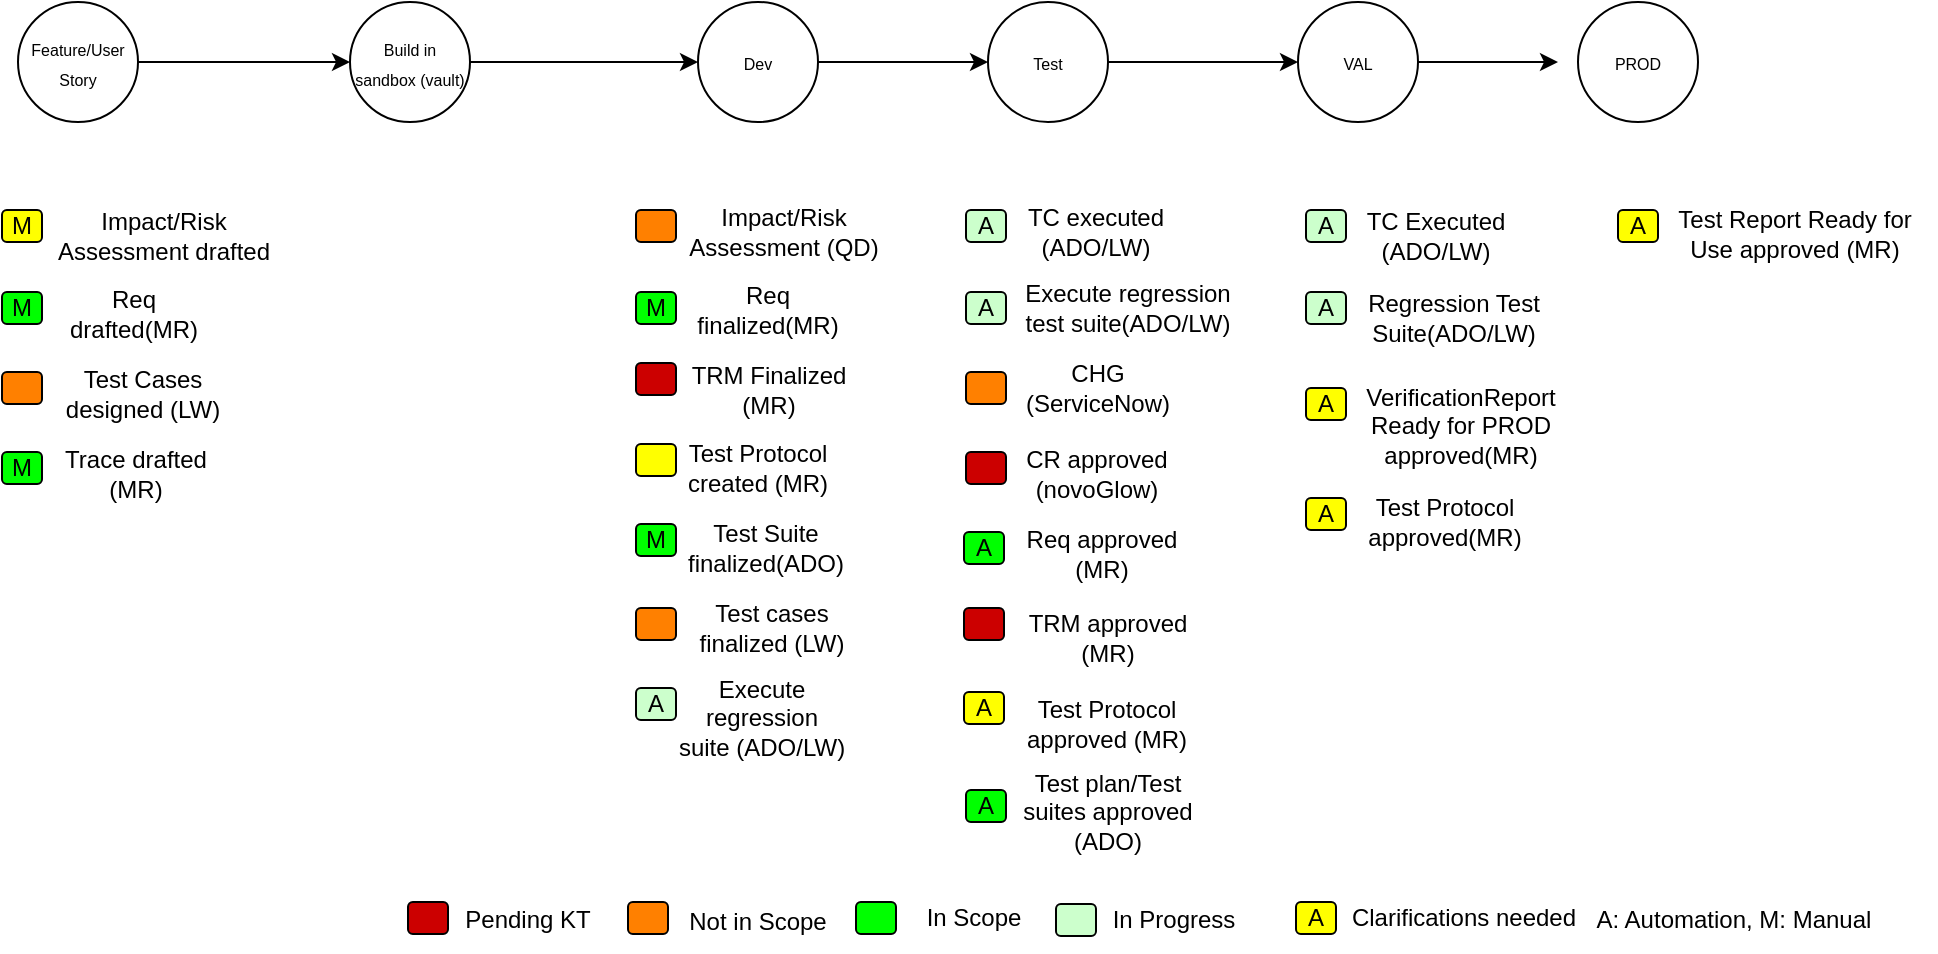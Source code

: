 <mxfile version="20.8.18" type="github">
  <diagram name="Page-1" id="d19-jBFcHIrSLnqHWP5x">
    <mxGraphModel dx="1984" dy="614" grid="1" gridSize="10" guides="1" tooltips="1" connect="1" arrows="1" fold="1" page="1" pageScale="1" pageWidth="850" pageHeight="1100" math="0" shadow="0">
      <root>
        <mxCell id="0" />
        <mxCell id="1" parent="0" />
        <mxCell id="FavbgJtfy0NIzKYWdvmE-1" style="edgeStyle=orthogonalEdgeStyle;rounded=0;orthogonalLoop=1;jettySize=auto;html=1;entryX=0;entryY=0.5;entryDx=0;entryDy=0;" parent="1" source="FavbgJtfy0NIzKYWdvmE-2" target="FavbgJtfy0NIzKYWdvmE-6" edge="1">
          <mxGeometry relative="1" as="geometry" />
        </mxCell>
        <mxCell id="FavbgJtfy0NIzKYWdvmE-2" value="" style="ellipse;whiteSpace=wrap;html=1;aspect=fixed;" parent="1" vertex="1">
          <mxGeometry x="46" y="80" width="60" height="60" as="geometry" />
        </mxCell>
        <mxCell id="FavbgJtfy0NIzKYWdvmE-3" value="&lt;font style=&quot;font-size: 8px;&quot;&gt;Build in sandbox (vault)&lt;/font&gt;" style="text;html=1;strokeColor=none;fillColor=none;align=center;verticalAlign=middle;whiteSpace=wrap;rounded=0;" parent="1" vertex="1">
          <mxGeometry x="46" y="95" width="60" height="30" as="geometry" />
        </mxCell>
        <mxCell id="FavbgJtfy0NIzKYWdvmE-4" style="edgeStyle=orthogonalEdgeStyle;rounded=0;orthogonalLoop=1;jettySize=auto;html=1;entryX=0;entryY=0.5;entryDx=0;entryDy=0;" parent="1" source="FavbgJtfy0NIzKYWdvmE-5" target="FavbgJtfy0NIzKYWdvmE-9" edge="1">
          <mxGeometry relative="1" as="geometry" />
        </mxCell>
        <mxCell id="FavbgJtfy0NIzKYWdvmE-5" value="" style="ellipse;whiteSpace=wrap;html=1;aspect=fixed;" parent="1" vertex="1">
          <mxGeometry x="220" y="80" width="60" height="60" as="geometry" />
        </mxCell>
        <mxCell id="FavbgJtfy0NIzKYWdvmE-6" value="&lt;font style=&quot;font-size: 8px;&quot;&gt;Dev&lt;/font&gt;" style="text;html=1;strokeColor=none;fillColor=none;align=center;verticalAlign=middle;whiteSpace=wrap;rounded=0;" parent="1" vertex="1">
          <mxGeometry x="220" y="95" width="60" height="30" as="geometry" />
        </mxCell>
        <mxCell id="FavbgJtfy0NIzKYWdvmE-7" style="edgeStyle=orthogonalEdgeStyle;rounded=0;orthogonalLoop=1;jettySize=auto;html=1;entryX=0;entryY=0.5;entryDx=0;entryDy=0;" parent="1" source="FavbgJtfy0NIzKYWdvmE-8" target="FavbgJtfy0NIzKYWdvmE-12" edge="1">
          <mxGeometry relative="1" as="geometry" />
        </mxCell>
        <mxCell id="FavbgJtfy0NIzKYWdvmE-8" value="" style="ellipse;whiteSpace=wrap;html=1;aspect=fixed;" parent="1" vertex="1">
          <mxGeometry x="365" y="80" width="60" height="60" as="geometry" />
        </mxCell>
        <mxCell id="FavbgJtfy0NIzKYWdvmE-9" value="&lt;font style=&quot;font-size: 8px;&quot;&gt;Test&lt;/font&gt;" style="text;html=1;strokeColor=none;fillColor=none;align=center;verticalAlign=middle;whiteSpace=wrap;rounded=0;" parent="1" vertex="1">
          <mxGeometry x="365" y="95" width="60" height="30" as="geometry" />
        </mxCell>
        <mxCell id="FavbgJtfy0NIzKYWdvmE-10" style="edgeStyle=orthogonalEdgeStyle;rounded=0;orthogonalLoop=1;jettySize=auto;html=1;" parent="1" source="FavbgJtfy0NIzKYWdvmE-11" edge="1">
          <mxGeometry relative="1" as="geometry">
            <mxPoint x="650" y="110" as="targetPoint" />
          </mxGeometry>
        </mxCell>
        <mxCell id="FavbgJtfy0NIzKYWdvmE-11" value="" style="ellipse;whiteSpace=wrap;html=1;aspect=fixed;" parent="1" vertex="1">
          <mxGeometry x="520" y="80" width="60" height="60" as="geometry" />
        </mxCell>
        <mxCell id="FavbgJtfy0NIzKYWdvmE-12" value="&lt;font style=&quot;font-size: 8px;&quot;&gt;VAL&lt;/font&gt;" style="text;html=1;strokeColor=none;fillColor=none;align=center;verticalAlign=middle;whiteSpace=wrap;rounded=0;" parent="1" vertex="1">
          <mxGeometry x="520" y="95" width="60" height="30" as="geometry" />
        </mxCell>
        <mxCell id="FavbgJtfy0NIzKYWdvmE-13" value="" style="ellipse;whiteSpace=wrap;html=1;aspect=fixed;" parent="1" vertex="1">
          <mxGeometry x="660" y="80" width="60" height="60" as="geometry" />
        </mxCell>
        <mxCell id="FavbgJtfy0NIzKYWdvmE-14" value="&lt;font style=&quot;font-size: 8px;&quot;&gt;PROD&lt;/font&gt;" style="text;html=1;strokeColor=none;fillColor=none;align=center;verticalAlign=middle;whiteSpace=wrap;rounded=0;" parent="1" vertex="1">
          <mxGeometry x="660" y="95" width="60" height="30" as="geometry" />
        </mxCell>
        <mxCell id="FavbgJtfy0NIzKYWdvmE-81" value="Test Report Ready for Use approved (MR)" style="text;html=1;strokeColor=none;fillColor=none;align=center;verticalAlign=middle;whiteSpace=wrap;rounded=0;" parent="1" vertex="1">
          <mxGeometry x="698" y="181" width="141" height="30" as="geometry" />
        </mxCell>
        <mxCell id="FavbgJtfy0NIzKYWdvmE-85" value="Not in Scope" style="text;html=1;strokeColor=none;fillColor=none;align=center;verticalAlign=middle;whiteSpace=wrap;rounded=0;" parent="1" vertex="1">
          <mxGeometry x="210" y="525" width="80" height="30" as="geometry" />
        </mxCell>
        <mxCell id="FavbgJtfy0NIzKYWdvmE-86" value="In Scope" style="text;html=1;strokeColor=none;fillColor=none;align=center;verticalAlign=middle;whiteSpace=wrap;rounded=0;" parent="1" vertex="1">
          <mxGeometry x="315" y="523" width="86" height="30" as="geometry" />
        </mxCell>
        <mxCell id="FavbgJtfy0NIzKYWdvmE-87" value="Clarifications needed" style="text;html=1;strokeColor=none;fillColor=none;align=center;verticalAlign=middle;whiteSpace=wrap;rounded=0;" parent="1" vertex="1">
          <mxGeometry x="543" y="523" width="120" height="30" as="geometry" />
        </mxCell>
        <mxCell id="9aKg02Du34RwJ0zvKtXv-4" value="Pending KT" style="text;html=1;strokeColor=none;fillColor=none;align=center;verticalAlign=middle;whiteSpace=wrap;rounded=0;" parent="1" vertex="1">
          <mxGeometry x="95" y="524" width="80" height="30" as="geometry" />
        </mxCell>
        <mxCell id="9aKg02Du34RwJ0zvKtXv-5" value="A: Automation, M: Manual" style="text;html=1;strokeColor=none;fillColor=none;align=center;verticalAlign=middle;whiteSpace=wrap;rounded=0;" parent="1" vertex="1">
          <mxGeometry x="637" y="524" width="202" height="30" as="geometry" />
        </mxCell>
        <mxCell id="9aKg02Du34RwJ0zvKtXv-16" value="Impact/Risk Assessment drafted" style="text;html=1;strokeColor=none;fillColor=none;align=center;verticalAlign=middle;whiteSpace=wrap;rounded=0;" parent="1" vertex="1">
          <mxGeometry x="-105" y="182" width="116" height="30" as="geometry" />
        </mxCell>
        <mxCell id="9aKg02Du34RwJ0zvKtXv-17" value="Req drafted(MR)" style="text;html=1;strokeColor=none;fillColor=none;align=center;verticalAlign=middle;whiteSpace=wrap;rounded=0;" parent="1" vertex="1">
          <mxGeometry x="-104" y="221" width="84" height="30" as="geometry" />
        </mxCell>
        <mxCell id="9aKg02Du34RwJ0zvKtXv-18" value="Test Cases designed (LW)" style="text;html=1;strokeColor=none;fillColor=none;align=center;verticalAlign=middle;whiteSpace=wrap;rounded=0;" parent="1" vertex="1">
          <mxGeometry x="-107" y="261" width="99" height="30" as="geometry" />
        </mxCell>
        <mxCell id="9aKg02Du34RwJ0zvKtXv-19" value="Trace drafted (MR)" style="text;html=1;strokeColor=none;fillColor=none;align=center;verticalAlign=middle;whiteSpace=wrap;rounded=0;" parent="1" vertex="1">
          <mxGeometry x="-98" y="301" width="74" height="30" as="geometry" />
        </mxCell>
        <mxCell id="9aKg02Du34RwJ0zvKtXv-33" value="" style="ellipse;whiteSpace=wrap;html=1;aspect=fixed;" parent="1" vertex="1">
          <mxGeometry x="-120" y="80" width="60" height="60" as="geometry" />
        </mxCell>
        <mxCell id="9aKg02Du34RwJ0zvKtXv-35" style="edgeStyle=orthogonalEdgeStyle;rounded=0;orthogonalLoop=1;jettySize=auto;html=1;entryX=0;entryY=0.5;entryDx=0;entryDy=0;" parent="1" source="9aKg02Du34RwJ0zvKtXv-34" target="FavbgJtfy0NIzKYWdvmE-3" edge="1">
          <mxGeometry relative="1" as="geometry" />
        </mxCell>
        <mxCell id="9aKg02Du34RwJ0zvKtXv-34" value="&lt;font style=&quot;font-size: 8px;&quot;&gt;Feature/User Story&lt;/font&gt;" style="text;html=1;strokeColor=none;fillColor=none;align=center;verticalAlign=middle;whiteSpace=wrap;rounded=0;" parent="1" vertex="1">
          <mxGeometry x="-120" y="95" width="60" height="30" as="geometry" />
        </mxCell>
        <mxCell id="FavbgJtfy0NIzKYWdvmE-24" value="Impact/Risk Assessment (QD)" style="text;html=1;strokeColor=none;fillColor=none;align=center;verticalAlign=middle;whiteSpace=wrap;rounded=0;" parent="1" vertex="1">
          <mxGeometry x="214" y="180" width="98" height="30" as="geometry" />
        </mxCell>
        <mxCell id="FavbgJtfy0NIzKYWdvmE-25" value="Req finalized(MR)" style="text;html=1;strokeColor=none;fillColor=none;align=center;verticalAlign=middle;whiteSpace=wrap;rounded=0;" parent="1" vertex="1">
          <mxGeometry x="213" y="219" width="84" height="30" as="geometry" />
        </mxCell>
        <mxCell id="FavbgJtfy0NIzKYWdvmE-26" value="TRM Finalized (MR)" style="text;html=1;strokeColor=none;fillColor=none;align=center;verticalAlign=middle;whiteSpace=wrap;rounded=0;" parent="1" vertex="1">
          <mxGeometry x="211" y="259" width="89" height="30" as="geometry" />
        </mxCell>
        <mxCell id="FavbgJtfy0NIzKYWdvmE-27" value="Test Protocol created (MR)" style="text;html=1;strokeColor=none;fillColor=none;align=center;verticalAlign=middle;whiteSpace=wrap;rounded=0;" parent="1" vertex="1">
          <mxGeometry x="213" y="298" width="74" height="30" as="geometry" />
        </mxCell>
        <mxCell id="FavbgJtfy0NIzKYWdvmE-28" value="Test Suite finalized(ADO)" style="text;html=1;strokeColor=none;fillColor=none;align=center;verticalAlign=middle;whiteSpace=wrap;rounded=0;" parent="1" vertex="1">
          <mxGeometry x="217" y="338" width="74" height="30" as="geometry" />
        </mxCell>
        <mxCell id="FavbgJtfy0NIzKYWdvmE-29" value="Test cases finalized (LW)" style="text;html=1;strokeColor=none;fillColor=none;align=center;verticalAlign=middle;whiteSpace=wrap;rounded=0;" parent="1" vertex="1">
          <mxGeometry x="214" y="378" width="86" height="30" as="geometry" />
        </mxCell>
        <mxCell id="FavbgJtfy0NIzKYWdvmE-30" value="Execute regression suite (ADO/LW)" style="text;html=1;strokeColor=none;fillColor=none;align=center;verticalAlign=middle;whiteSpace=wrap;rounded=0;" parent="1" vertex="1">
          <mxGeometry x="209" y="423" width="86" height="30" as="geometry" />
        </mxCell>
        <mxCell id="FavbgJtfy0NIzKYWdvmE-58" value="Req approved (MR)" style="text;html=1;strokeColor=none;fillColor=none;align=center;verticalAlign=middle;whiteSpace=wrap;rounded=0;" parent="1" vertex="1">
          <mxGeometry x="379" y="341" width="86" height="30" as="geometry" />
        </mxCell>
        <mxCell id="FavbgJtfy0NIzKYWdvmE-59" value="TRM approved (MR)" style="text;html=1;strokeColor=none;fillColor=none;align=center;verticalAlign=middle;whiteSpace=wrap;rounded=0;" parent="1" vertex="1">
          <mxGeometry x="380" y="383" width="90" height="30" as="geometry" />
        </mxCell>
        <mxCell id="FavbgJtfy0NIzKYWdvmE-60" value="Test Protocol approved (MR)" style="text;html=1;strokeColor=none;fillColor=none;align=center;verticalAlign=middle;whiteSpace=wrap;rounded=0;" parent="1" vertex="1">
          <mxGeometry x="379" y="426" width="91" height="30" as="geometry" />
        </mxCell>
        <mxCell id="FavbgJtfy0NIzKYWdvmE-61" value="TC executed (ADO/LW)" style="text;html=1;strokeColor=none;fillColor=none;align=center;verticalAlign=middle;whiteSpace=wrap;rounded=0;" parent="1" vertex="1">
          <mxGeometry x="383" y="180" width="72" height="30" as="geometry" />
        </mxCell>
        <mxCell id="FavbgJtfy0NIzKYWdvmE-62" value="Execute regression test suite(ADO/LW)" style="text;html=1;strokeColor=none;fillColor=none;align=center;verticalAlign=middle;whiteSpace=wrap;rounded=0;" parent="1" vertex="1">
          <mxGeometry x="380" y="218" width="110" height="30" as="geometry" />
        </mxCell>
        <mxCell id="FavbgJtfy0NIzKYWdvmE-63" value="CHG (ServiceNow)" style="text;html=1;strokeColor=none;fillColor=none;align=center;verticalAlign=middle;whiteSpace=wrap;rounded=0;" parent="1" vertex="1">
          <mxGeometry x="378" y="258" width="84" height="30" as="geometry" />
        </mxCell>
        <mxCell id="FavbgJtfy0NIzKYWdvmE-64" value="CR approved (novoGlow)" style="text;html=1;strokeColor=none;fillColor=none;align=center;verticalAlign=middle;whiteSpace=wrap;rounded=0;" parent="1" vertex="1">
          <mxGeometry x="371" y="301" width="97" height="30" as="geometry" />
        </mxCell>
        <mxCell id="FavbgJtfy0NIzKYWdvmE-65" value="A" style="rounded=1;whiteSpace=wrap;html=1;fillColor=#CCFFCC;" parent="1" vertex="1">
          <mxGeometry x="354" y="184" width="20" height="16" as="geometry" />
        </mxCell>
        <mxCell id="FavbgJtfy0NIzKYWdvmE-66" value="A" style="rounded=1;whiteSpace=wrap;html=1;fillColor=#CCFFCC;" parent="1" vertex="1">
          <mxGeometry x="354" y="225" width="20" height="16" as="geometry" />
        </mxCell>
        <mxCell id="FavbgJtfy0NIzKYWdvmE-67" value="" style="rounded=1;whiteSpace=wrap;html=1;fillColor=#FF8000;" parent="1" vertex="1">
          <mxGeometry x="354" y="265" width="20" height="16" as="geometry" />
        </mxCell>
        <mxCell id="FavbgJtfy0NIzKYWdvmE-68" value="" style="rounded=1;whiteSpace=wrap;html=1;fillColor=#CC0000;" parent="1" vertex="1">
          <mxGeometry x="354" y="305" width="20" height="16" as="geometry" />
        </mxCell>
        <mxCell id="FavbgJtfy0NIzKYWdvmE-69" value="A" style="rounded=1;whiteSpace=wrap;html=1;fillColor=#00FF00;" parent="1" vertex="1">
          <mxGeometry x="353" y="345" width="20" height="16" as="geometry" />
        </mxCell>
        <mxCell id="FavbgJtfy0NIzKYWdvmE-70" value="" style="rounded=1;whiteSpace=wrap;html=1;fillColor=#CC0000;" parent="1" vertex="1">
          <mxGeometry x="353" y="383" width="20" height="16" as="geometry" />
        </mxCell>
        <mxCell id="FavbgJtfy0NIzKYWdvmE-71" value="A" style="rounded=1;whiteSpace=wrap;html=1;fillColor=#FFFF00;" parent="1" vertex="1">
          <mxGeometry x="353" y="425" width="20" height="16" as="geometry" />
        </mxCell>
        <mxCell id="9aKg02Du34RwJ0zvKtXv-6" value="Test plan/Test suites approved (ADO)" style="text;html=1;strokeColor=none;fillColor=none;align=center;verticalAlign=middle;whiteSpace=wrap;rounded=0;" parent="1" vertex="1">
          <mxGeometry x="380" y="470" width="90" height="30" as="geometry" />
        </mxCell>
        <mxCell id="9aKg02Du34RwJ0zvKtXv-7" value="A" style="rounded=1;whiteSpace=wrap;html=1;fillColor=#00FF00;" parent="1" vertex="1">
          <mxGeometry x="354" y="474" width="20" height="16" as="geometry" />
        </mxCell>
        <mxCell id="-D0Y1tp3KlLI_Afgflp--3" value="" style="rounded=1;whiteSpace=wrap;html=1;fillColor=#FF8000;" vertex="1" parent="1">
          <mxGeometry x="189" y="184" width="20" height="16" as="geometry" />
        </mxCell>
        <mxCell id="-D0Y1tp3KlLI_Afgflp--4" value="M" style="rounded=1;whiteSpace=wrap;html=1;fillColor=#00FF00;" vertex="1" parent="1">
          <mxGeometry x="189" y="225" width="20" height="16" as="geometry" />
        </mxCell>
        <mxCell id="-D0Y1tp3KlLI_Afgflp--6" value="" style="rounded=1;whiteSpace=wrap;html=1;fillColor=#CC0000;" vertex="1" parent="1">
          <mxGeometry x="189" y="260.5" width="20" height="16" as="geometry" />
        </mxCell>
        <mxCell id="-D0Y1tp3KlLI_Afgflp--7" value="" style="rounded=1;whiteSpace=wrap;html=1;fillColor=#FFFF00;" vertex="1" parent="1">
          <mxGeometry x="189" y="301" width="20" height="16" as="geometry" />
        </mxCell>
        <mxCell id="-D0Y1tp3KlLI_Afgflp--8" value="M" style="rounded=1;whiteSpace=wrap;html=1;fillColor=#00FF00;" vertex="1" parent="1">
          <mxGeometry x="189" y="341" width="20" height="16" as="geometry" />
        </mxCell>
        <mxCell id="-D0Y1tp3KlLI_Afgflp--9" value="" style="rounded=1;whiteSpace=wrap;html=1;fillColor=#FF8000;" vertex="1" parent="1">
          <mxGeometry x="189" y="383" width="20" height="16" as="geometry" />
        </mxCell>
        <mxCell id="-D0Y1tp3KlLI_Afgflp--10" value="A" style="rounded=1;whiteSpace=wrap;html=1;fillColor=#CCFFCC;" vertex="1" parent="1">
          <mxGeometry x="189" y="423" width="20" height="16" as="geometry" />
        </mxCell>
        <mxCell id="-D0Y1tp3KlLI_Afgflp--13" value="M" style="rounded=1;whiteSpace=wrap;html=1;fillColor=#00FF00;" vertex="1" parent="1">
          <mxGeometry x="-128" y="225" width="20" height="16" as="geometry" />
        </mxCell>
        <mxCell id="-D0Y1tp3KlLI_Afgflp--14" value="" style="rounded=1;whiteSpace=wrap;html=1;fillColor=#FF8000;" vertex="1" parent="1">
          <mxGeometry x="-128" y="265" width="20" height="16" as="geometry" />
        </mxCell>
        <mxCell id="-D0Y1tp3KlLI_Afgflp--15" value="M" style="rounded=1;whiteSpace=wrap;html=1;fillColor=#00FF00;" vertex="1" parent="1">
          <mxGeometry x="-128" y="305" width="20" height="16" as="geometry" />
        </mxCell>
        <mxCell id="-D0Y1tp3KlLI_Afgflp--16" value="A" style="rounded=1;whiteSpace=wrap;html=1;fillColor=#FFFF00;" vertex="1" parent="1">
          <mxGeometry x="524" y="328" width="20" height="16" as="geometry" />
        </mxCell>
        <mxCell id="FavbgJtfy0NIzKYWdvmE-44" value="Test Protocol approved(MR)" style="text;html=1;strokeColor=none;fillColor=none;align=center;verticalAlign=middle;whiteSpace=wrap;rounded=0;" parent="1" vertex="1">
          <mxGeometry x="539" y="325" width="109" height="30" as="geometry" />
        </mxCell>
        <mxCell id="EaY1m0tRtucJy6dcKxQ--14" value="TC Executed (ADO/LW)" style="text;html=1;strokeColor=none;fillColor=none;align=center;verticalAlign=middle;whiteSpace=wrap;rounded=0;" parent="1" vertex="1">
          <mxGeometry x="552" y="182" width="74" height="30" as="geometry" />
        </mxCell>
        <mxCell id="EaY1m0tRtucJy6dcKxQ--16" value="Regression Test Suite(ADO/LW)" style="text;html=1;strokeColor=none;fillColor=none;align=center;verticalAlign=middle;whiteSpace=wrap;rounded=0;" parent="1" vertex="1">
          <mxGeometry x="553" y="223" width="90" height="30" as="geometry" />
        </mxCell>
        <mxCell id="EaY1m0tRtucJy6dcKxQ--18" value="VerificationReport Ready for PROD approved(MR)" style="text;html=1;strokeColor=none;fillColor=none;align=center;verticalAlign=middle;whiteSpace=wrap;rounded=0;" parent="1" vertex="1">
          <mxGeometry x="545" y="278" width="113" height="27" as="geometry" />
        </mxCell>
        <mxCell id="2FHiuM6PywmLztwVEvv3-3" style="edgeStyle=orthogonalEdgeStyle;rounded=0;orthogonalLoop=1;jettySize=auto;html=1;exitX=0.5;exitY=1;exitDx=0;exitDy=0;" parent="1" source="FavbgJtfy0NIzKYWdvmE-44" target="FavbgJtfy0NIzKYWdvmE-44" edge="1">
          <mxGeometry relative="1" as="geometry" />
        </mxCell>
        <mxCell id="-D0Y1tp3KlLI_Afgflp--19" value="A" style="rounded=1;whiteSpace=wrap;html=1;fillColor=#FFFF00;" vertex="1" parent="1">
          <mxGeometry x="524" y="273" width="20" height="16" as="geometry" />
        </mxCell>
        <mxCell id="-D0Y1tp3KlLI_Afgflp--20" value="A" style="rounded=1;whiteSpace=wrap;html=1;fillColor=#CCFFCC;" vertex="1" parent="1">
          <mxGeometry x="524" y="225" width="20" height="16" as="geometry" />
        </mxCell>
        <mxCell id="-D0Y1tp3KlLI_Afgflp--22" value="A" style="rounded=1;whiteSpace=wrap;html=1;fillColor=#CCFFCC;" vertex="1" parent="1">
          <mxGeometry x="524" y="184" width="20" height="16" as="geometry" />
        </mxCell>
        <mxCell id="-D0Y1tp3KlLI_Afgflp--23" value="A" style="rounded=1;whiteSpace=wrap;html=1;fillColor=#FFFF00;" vertex="1" parent="1">
          <mxGeometry x="680" y="184" width="20" height="16" as="geometry" />
        </mxCell>
        <mxCell id="-D0Y1tp3KlLI_Afgflp--24" value="M" style="rounded=1;whiteSpace=wrap;html=1;fillColor=#FFFF00;" vertex="1" parent="1">
          <mxGeometry x="-128" y="184" width="20" height="16" as="geometry" />
        </mxCell>
        <mxCell id="-D0Y1tp3KlLI_Afgflp--26" value="" style="rounded=1;whiteSpace=wrap;html=1;fillColor=#00FF00;" vertex="1" parent="1">
          <mxGeometry x="299" y="530" width="20" height="16" as="geometry" />
        </mxCell>
        <mxCell id="-D0Y1tp3KlLI_Afgflp--27" value="A" style="rounded=1;whiteSpace=wrap;html=1;fillColor=#FFFF00;" vertex="1" parent="1">
          <mxGeometry x="519" y="530" width="20" height="16" as="geometry" />
        </mxCell>
        <mxCell id="-D0Y1tp3KlLI_Afgflp--29" value="" style="rounded=1;whiteSpace=wrap;html=1;fillColor=#FF8000;" vertex="1" parent="1">
          <mxGeometry x="185" y="530" width="20" height="16" as="geometry" />
        </mxCell>
        <mxCell id="-D0Y1tp3KlLI_Afgflp--30" value="" style="rounded=1;whiteSpace=wrap;html=1;fillColor=#CC0000;" vertex="1" parent="1">
          <mxGeometry x="75" y="530" width="20" height="16" as="geometry" />
        </mxCell>
        <mxCell id="-D0Y1tp3KlLI_Afgflp--31" value="In Progress" style="text;html=1;strokeColor=none;fillColor=none;align=center;verticalAlign=middle;whiteSpace=wrap;rounded=0;" vertex="1" parent="1">
          <mxGeometry x="415" y="524" width="86" height="30" as="geometry" />
        </mxCell>
        <mxCell id="-D0Y1tp3KlLI_Afgflp--32" value="" style="rounded=1;whiteSpace=wrap;html=1;fillColor=#CCFFCC;" vertex="1" parent="1">
          <mxGeometry x="399" y="531" width="20" height="16" as="geometry" />
        </mxCell>
      </root>
    </mxGraphModel>
  </diagram>
</mxfile>
